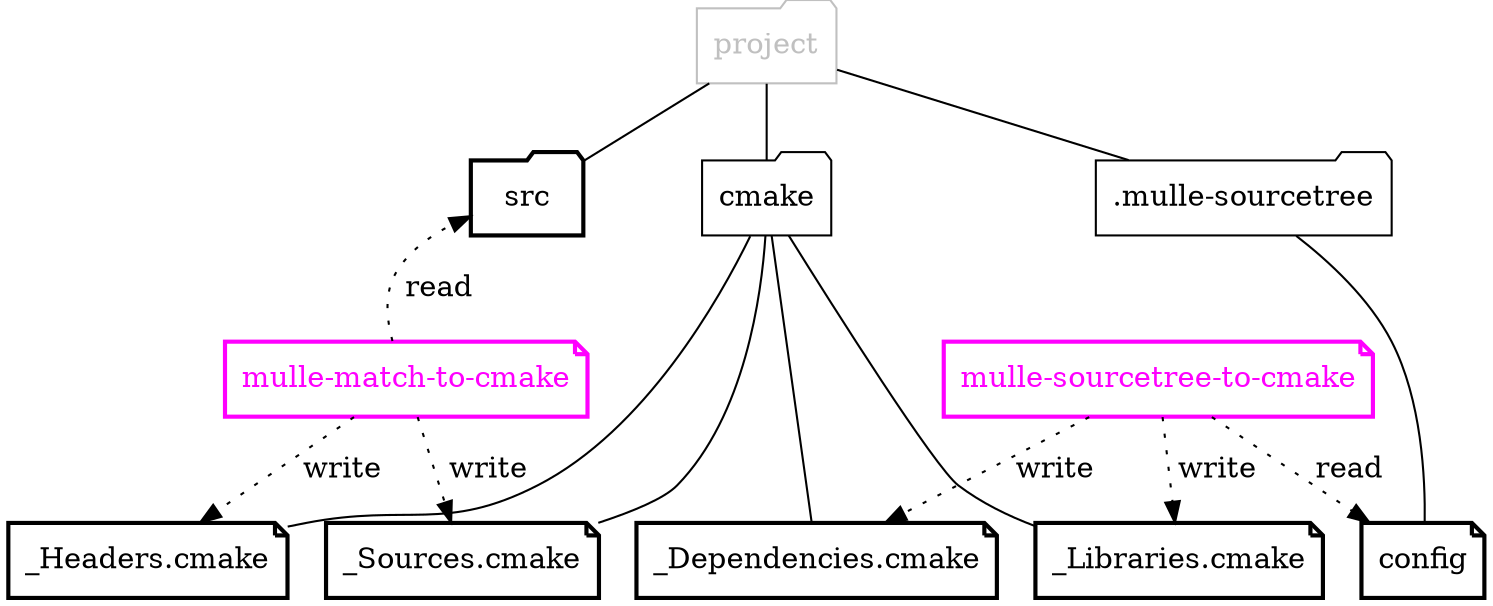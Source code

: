 digraph G {
    graph [rankdir = TD];

    node[ shape="folder"] ;

    "project"          [ color="gray", fontcolor="gray" ]

    "src"  [ penwidth="2"]
    "cmake"
    ".mulle-sourcetree"

    node[ shape="note", penwidth="2"]

    { rank = same;  "project" };
    { rank = same;  "src", "cmake", ".mulle-sourcetree" }
    { rank = same;  "config" }
    { rank = same;  "_Headers.cmake","_Sources.cmake",
                    "_Dependencies.cmake","_Libraries.cmake"  }


    edge [ arrowhead="none", color="black", style="" ]

    ".mulle-sourcetree" -> "config"
    "project" -> "src"
    "project" -> ".mulle-sourcetree"
    "project" -> "cmake"

    "cmake" -> "_Headers.cmake"
    "cmake" -> "_Sources.cmake"
    "cmake" -> "_Dependencies.cmake"
    "cmake" -> "_Libraries.cmake"

    edge [ arrowhead="", style="dotted", label=" write"]

    "mulle-match-to-cmake"     -> "_Headers.cmake"
    "mulle-match-to-cmake"     -> "_Sources.cmake"
    "mulle-sourcetree-to-cmake" -> "_Dependencies.cmake"
    "mulle-sourcetree-to-cmake" -> "_Libraries.cmake"

    "mulle-match-to-cmake"     [ color="magenta", fontcolor="magenta" ]
    "mulle-sourcetree-to-cmake" [ color="magenta", fontcolor="magenta" ]

    "src"    -> "mulle-match-to-cmake"     [ style="invis"]

    edge [ arrowhead="", style="dotted", label=" read"]

    "mulle-match-to-cmake"     -> "src"
    "mulle-sourcetree-to-cmake" -> "config"

    { rank = same;  "mulle-match-to-cmake", "mulle-sourcetree-to-cmake"  };
}
